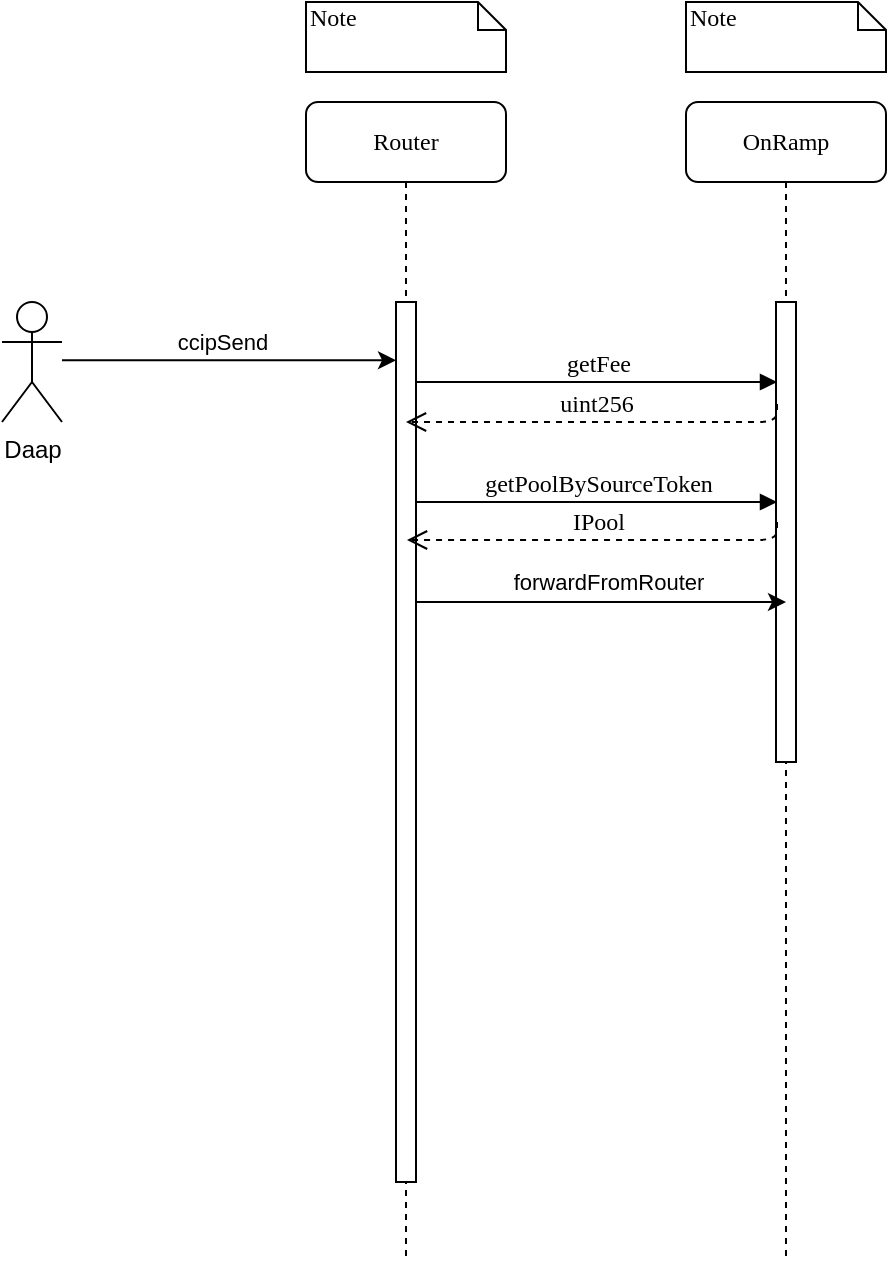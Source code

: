<mxfile version="21.3.5" type="github">
  <diagram name="Page-1" id="13e1069c-82ec-6db2-03f1-153e76fe0fe0">
    <mxGraphModel dx="1434" dy="796" grid="1" gridSize="10" guides="1" tooltips="1" connect="1" arrows="1" fold="1" page="1" pageScale="1" pageWidth="1100" pageHeight="850" background="none" math="0" shadow="0">
      <root>
        <mxCell id="0" />
        <mxCell id="1" parent="0" />
        <mxCell id="7baba1c4bc27f4b0-2" value="OnRamp" style="shape=umlLifeline;perimeter=lifelinePerimeter;whiteSpace=wrap;html=1;container=1;collapsible=0;recursiveResize=0;outlineConnect=0;rounded=1;shadow=0;comic=0;labelBackgroundColor=none;strokeWidth=1;fontFamily=Verdana;fontSize=12;align=center;" parent="1" vertex="1">
          <mxGeometry x="380" y="80" width="100" height="580" as="geometry" />
        </mxCell>
        <mxCell id="7baba1c4bc27f4b0-10" value="" style="html=1;points=[];perimeter=orthogonalPerimeter;rounded=0;shadow=0;comic=0;labelBackgroundColor=none;strokeWidth=1;fontFamily=Verdana;fontSize=12;align=center;" parent="7baba1c4bc27f4b0-2" vertex="1">
          <mxGeometry x="45" y="100" width="10" height="230" as="geometry" />
        </mxCell>
        <mxCell id="e0LZlriuDfEZzYVtZShK-11" value="getPoolBySourceToken" style="html=1;verticalAlign=bottom;endArrow=block;entryX=0;entryY=0;labelBackgroundColor=none;fontFamily=Verdana;fontSize=12;edgeStyle=elbowEdgeStyle;elbow=horizontal;" edge="1" parent="7baba1c4bc27f4b0-2">
          <mxGeometry relative="1" as="geometry">
            <mxPoint x="-134.5" y="200" as="sourcePoint" />
            <mxPoint x="45.5" y="200" as="targetPoint" />
          </mxGeometry>
        </mxCell>
        <mxCell id="7baba1c4bc27f4b0-8" value="Router" style="shape=umlLifeline;perimeter=lifelinePerimeter;whiteSpace=wrap;html=1;container=1;collapsible=0;recursiveResize=0;outlineConnect=0;rounded=1;shadow=0;comic=0;labelBackgroundColor=none;strokeWidth=1;fontFamily=Verdana;fontSize=12;align=center;" parent="1" vertex="1">
          <mxGeometry x="190" y="80" width="100" height="580" as="geometry" />
        </mxCell>
        <mxCell id="7baba1c4bc27f4b0-9" value="" style="html=1;points=[];perimeter=orthogonalPerimeter;rounded=0;shadow=0;comic=0;labelBackgroundColor=none;strokeWidth=1;fontFamily=Verdana;fontSize=12;align=center;" parent="7baba1c4bc27f4b0-8" vertex="1">
          <mxGeometry x="45" y="100" width="10" height="440" as="geometry" />
        </mxCell>
        <mxCell id="7baba1c4bc27f4b0-11" value="getFee" style="html=1;verticalAlign=bottom;endArrow=block;entryX=0;entryY=0;labelBackgroundColor=none;fontFamily=Verdana;fontSize=12;edgeStyle=elbowEdgeStyle;elbow=vertical;" parent="1" edge="1">
          <mxGeometry relative="1" as="geometry">
            <mxPoint x="245.5" y="220" as="sourcePoint" />
            <mxPoint x="425.5" y="220" as="targetPoint" />
          </mxGeometry>
        </mxCell>
        <mxCell id="7baba1c4bc27f4b0-40" value="Note" style="shape=note;whiteSpace=wrap;html=1;size=14;verticalAlign=top;align=left;spacingTop=-6;rounded=0;shadow=0;comic=0;labelBackgroundColor=none;strokeWidth=1;fontFamily=Verdana;fontSize=12" parent="1" vertex="1">
          <mxGeometry x="190" y="30" width="100" height="35" as="geometry" />
        </mxCell>
        <mxCell id="7baba1c4bc27f4b0-41" value="Note" style="shape=note;whiteSpace=wrap;html=1;size=14;verticalAlign=top;align=left;spacingTop=-6;rounded=0;shadow=0;comic=0;labelBackgroundColor=none;strokeWidth=1;fontFamily=Verdana;fontSize=12" parent="1" vertex="1">
          <mxGeometry x="380" y="30" width="100" height="35" as="geometry" />
        </mxCell>
        <mxCell id="e0LZlriuDfEZzYVtZShK-10" value="uint256" style="html=1;verticalAlign=bottom;endArrow=open;dashed=1;endSize=8;labelBackgroundColor=none;fontFamily=Verdana;fontSize=12;edgeStyle=elbowEdgeStyle;elbow=vertical;exitX=0;exitY=0.048;exitDx=0;exitDy=0;exitPerimeter=0;" edge="1" parent="1">
          <mxGeometry x="0.017" relative="1" as="geometry">
            <mxPoint x="240" y="240" as="targetPoint" />
            <Array as="points">
              <mxPoint x="370.5" y="240" />
              <mxPoint x="380.5" y="250" />
              <mxPoint x="340.5" y="231" />
            </Array>
            <mxPoint x="425.5" y="231.04" as="sourcePoint" />
            <mxPoint as="offset" />
          </mxGeometry>
        </mxCell>
        <mxCell id="e0LZlriuDfEZzYVtZShK-12" value="IPool" style="html=1;verticalAlign=bottom;endArrow=open;dashed=1;endSize=8;labelBackgroundColor=none;fontFamily=Verdana;fontSize=12;edgeStyle=elbowEdgeStyle;elbow=vertical;exitX=0;exitY=0.048;exitDx=0;exitDy=0;exitPerimeter=0;" edge="1" parent="1">
          <mxGeometry x="0.017" relative="1" as="geometry">
            <mxPoint x="240.5" y="299" as="targetPoint" />
            <Array as="points">
              <mxPoint x="370.5" y="299" />
              <mxPoint x="380.5" y="309" />
              <mxPoint x="340.5" y="290" />
            </Array>
            <mxPoint x="425.5" y="290" as="sourcePoint" />
            <mxPoint as="offset" />
          </mxGeometry>
        </mxCell>
        <mxCell id="e0LZlriuDfEZzYVtZShK-16" style="edgeStyle=orthogonalEdgeStyle;rounded=0;orthogonalLoop=1;jettySize=auto;html=1;entryX=0.2;entryY=0.248;entryDx=0;entryDy=0;entryPerimeter=0;" edge="1" parent="1" source="e0LZlriuDfEZzYVtZShK-13">
          <mxGeometry relative="1" as="geometry">
            <mxPoint x="235" y="209.12" as="targetPoint" />
            <Array as="points">
              <mxPoint x="151" y="210" />
            </Array>
          </mxGeometry>
        </mxCell>
        <mxCell id="e0LZlriuDfEZzYVtZShK-17" value="ccipSend" style="edgeLabel;html=1;align=center;verticalAlign=middle;resizable=0;points=[];" vertex="1" connectable="0" parent="e0LZlriuDfEZzYVtZShK-16">
          <mxGeometry x="-0.154" relative="1" as="geometry">
            <mxPoint x="9" y="-9" as="offset" />
          </mxGeometry>
        </mxCell>
        <mxCell id="e0LZlriuDfEZzYVtZShK-13" value="Daap" style="shape=umlActor;verticalLabelPosition=bottom;verticalAlign=top;html=1;" vertex="1" parent="1">
          <mxGeometry x="38" y="180" width="30" height="60" as="geometry" />
        </mxCell>
        <mxCell id="e0LZlriuDfEZzYVtZShK-19" style="edgeStyle=orthogonalEdgeStyle;rounded=0;orthogonalLoop=1;jettySize=auto;html=1;" edge="1" parent="1">
          <mxGeometry relative="1" as="geometry">
            <mxPoint x="245.5" y="330" as="sourcePoint" />
            <mxPoint x="430" y="330" as="targetPoint" />
            <Array as="points">
              <mxPoint x="270.5" y="330" />
              <mxPoint x="270.5" y="330" />
            </Array>
          </mxGeometry>
        </mxCell>
        <mxCell id="e0LZlriuDfEZzYVtZShK-24" value="forwardFromRouter" style="edgeLabel;html=1;align=center;verticalAlign=middle;resizable=0;points=[];" vertex="1" connectable="0" parent="e0LZlriuDfEZzYVtZShK-19">
          <mxGeometry x="-0.154" y="-2" relative="1" as="geometry">
            <mxPoint x="17" y="-12" as="offset" />
          </mxGeometry>
        </mxCell>
      </root>
    </mxGraphModel>
  </diagram>
</mxfile>
